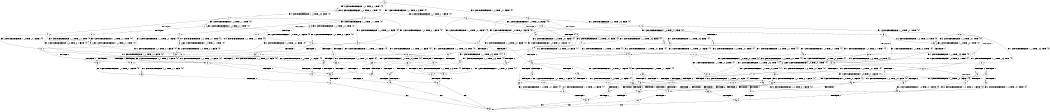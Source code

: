 digraph BCG {
size = "7, 10.5";
center = TRUE;
node [shape = circle];
0 [peripheries = 2];
0 -> 1 [label = "EX !1 !ATOMIC_EXCH_BRANCH (1, +1, TRUE, +0, 3, TRUE) !{0}"];
0 -> 2 [label = "EX !2 !ATOMIC_EXCH_BRANCH (1, +0, TRUE, +0, 1, TRUE) !{0}"];
0 -> 3 [label = "EX !0 !ATOMIC_EXCH_BRANCH (1, +1, TRUE, +1, 1, FALSE) !{0}"];
1 -> 4 [label = "TERMINATE !1"];
1 -> 5 [label = "EX !2 !ATOMIC_EXCH_BRANCH (1, +0, TRUE, +0, 1, FALSE) !{0}"];
1 -> 6 [label = "EX !0 !ATOMIC_EXCH_BRANCH (1, +1, TRUE, +1, 1, TRUE) !{0}"];
2 -> 7 [label = "EX !1 !ATOMIC_EXCH_BRANCH (1, +1, TRUE, +0, 3, TRUE) !{0}"];
2 -> 8 [label = "EX !0 !ATOMIC_EXCH_BRANCH (1, +1, TRUE, +1, 1, FALSE) !{0}"];
2 -> 2 [label = "EX !2 !ATOMIC_EXCH_BRANCH (1, +0, TRUE, +0, 1, TRUE) !{0}"];
3 -> 9 [label = "TERMINATE !0"];
3 -> 10 [label = "EX !1 !ATOMIC_EXCH_BRANCH (1, +1, TRUE, +0, 3, FALSE) !{0}"];
3 -> 11 [label = "EX !2 !ATOMIC_EXCH_BRANCH (1, +0, TRUE, +0, 1, FALSE) !{0}"];
4 -> 12 [label = "EX !2 !ATOMIC_EXCH_BRANCH (1, +0, TRUE, +0, 1, FALSE) !{0}"];
4 -> 13 [label = "EX !0 !ATOMIC_EXCH_BRANCH (1, +1, TRUE, +1, 1, TRUE) !{0}"];
5 -> 14 [label = "TERMINATE !1"];
5 -> 15 [label = "TERMINATE !2"];
5 -> 16 [label = "EX !0 !ATOMIC_EXCH_BRANCH (1, +1, TRUE, +1, 1, FALSE) !{0}"];
6 -> 17 [label = "TERMINATE !1"];
6 -> 18 [label = "EX !2 !ATOMIC_EXCH_BRANCH (1, +0, TRUE, +0, 1, FALSE) !{0}"];
6 -> 6 [label = "EX !0 !ATOMIC_EXCH_BRANCH (1, +1, TRUE, +1, 1, TRUE) !{0}"];
7 -> 19 [label = "TERMINATE !1"];
7 -> 20 [label = "EX !0 !ATOMIC_EXCH_BRANCH (1, +1, TRUE, +1, 1, TRUE) !{0}"];
7 -> 5 [label = "EX !2 !ATOMIC_EXCH_BRANCH (1, +0, TRUE, +0, 1, FALSE) !{0}"];
8 -> 21 [label = "TERMINATE !0"];
8 -> 22 [label = "EX !1 !ATOMIC_EXCH_BRANCH (1, +1, TRUE, +0, 3, FALSE) !{0}"];
8 -> 11 [label = "EX !2 !ATOMIC_EXCH_BRANCH (1, +0, TRUE, +0, 1, FALSE) !{0}"];
9 -> 23 [label = "EX !1 !ATOMIC_EXCH_BRANCH (1, +1, TRUE, +0, 3, FALSE) !{1}"];
9 -> 24 [label = "EX !2 !ATOMIC_EXCH_BRANCH (1, +0, TRUE, +0, 1, FALSE) !{1}"];
10 -> 25 [label = "TERMINATE !0"];
10 -> 26 [label = "EX !2 !ATOMIC_EXCH_BRANCH (1, +0, TRUE, +0, 1, FALSE) !{0}"];
10 -> 27 [label = "EX !1 !ATOMIC_EXCH_BRANCH (1, +0, TRUE, +1, 1, TRUE) !{0}"];
11 -> 28 [label = "TERMINATE !2"];
11 -> 29 [label = "TERMINATE !0"];
11 -> 16 [label = "EX !1 !ATOMIC_EXCH_BRANCH (1, +1, TRUE, +0, 3, TRUE) !{0}"];
12 -> 30 [label = "TERMINATE !2"];
12 -> 31 [label = "EX !0 !ATOMIC_EXCH_BRANCH (1, +1, TRUE, +1, 1, FALSE) !{0}"];
13 -> 32 [label = "EX !2 !ATOMIC_EXCH_BRANCH (1, +0, TRUE, +0, 1, FALSE) !{0}"];
13 -> 13 [label = "EX !0 !ATOMIC_EXCH_BRANCH (1, +1, TRUE, +1, 1, TRUE) !{0}"];
14 -> 30 [label = "TERMINATE !2"];
14 -> 31 [label = "EX !0 !ATOMIC_EXCH_BRANCH (1, +1, TRUE, +1, 1, FALSE) !{0}"];
15 -> 30 [label = "TERMINATE !1"];
15 -> 33 [label = "EX !0 !ATOMIC_EXCH_BRANCH (1, +1, TRUE, +1, 1, FALSE) !{0}"];
16 -> 34 [label = "TERMINATE !1"];
16 -> 35 [label = "TERMINATE !2"];
16 -> 36 [label = "TERMINATE !0"];
17 -> 32 [label = "EX !2 !ATOMIC_EXCH_BRANCH (1, +0, TRUE, +0, 1, FALSE) !{0}"];
17 -> 13 [label = "EX !0 !ATOMIC_EXCH_BRANCH (1, +1, TRUE, +1, 1, TRUE) !{0}"];
18 -> 37 [label = "TERMINATE !1"];
18 -> 38 [label = "TERMINATE !2"];
18 -> 16 [label = "EX !0 !ATOMIC_EXCH_BRANCH (1, +1, TRUE, +1, 1, FALSE) !{0}"];
19 -> 39 [label = "EX !0 !ATOMIC_EXCH_BRANCH (1, +1, TRUE, +1, 1, TRUE) !{0}"];
19 -> 12 [label = "EX !2 !ATOMIC_EXCH_BRANCH (1, +0, TRUE, +0, 1, FALSE) !{0}"];
20 -> 40 [label = "TERMINATE !1"];
20 -> 18 [label = "EX !2 !ATOMIC_EXCH_BRANCH (1, +0, TRUE, +0, 1, FALSE) !{0}"];
20 -> 20 [label = "EX !0 !ATOMIC_EXCH_BRANCH (1, +1, TRUE, +1, 1, TRUE) !{0}"];
21 -> 41 [label = "EX !1 !ATOMIC_EXCH_BRANCH (1, +1, TRUE, +0, 3, FALSE) !{1}"];
21 -> 24 [label = "EX !2 !ATOMIC_EXCH_BRANCH (1, +0, TRUE, +0, 1, FALSE) !{1}"];
22 -> 42 [label = "TERMINATE !0"];
22 -> 26 [label = "EX !2 !ATOMIC_EXCH_BRANCH (1, +0, TRUE, +0, 1, FALSE) !{0}"];
22 -> 43 [label = "EX !1 !ATOMIC_EXCH_BRANCH (1, +0, TRUE, +1, 1, TRUE) !{0}"];
23 -> 44 [label = "EX !2 !ATOMIC_EXCH_BRANCH (1, +0, TRUE, +0, 1, FALSE) !{1}"];
23 -> 45 [label = "EX !1 !ATOMIC_EXCH_BRANCH (1, +0, TRUE, +1, 1, TRUE) !{1}"];
24 -> 46 [label = "TERMINATE !2"];
24 -> 47 [label = "EX !1 !ATOMIC_EXCH_BRANCH (1, +1, TRUE, +0, 3, TRUE) !{1}"];
25 -> 44 [label = "EX !2 !ATOMIC_EXCH_BRANCH (1, +0, TRUE, +0, 1, FALSE) !{1}"];
25 -> 45 [label = "EX !1 !ATOMIC_EXCH_BRANCH (1, +0, TRUE, +1, 1, TRUE) !{1}"];
26 -> 48 [label = "TERMINATE !2"];
26 -> 49 [label = "TERMINATE !0"];
26 -> 50 [label = "EX !1 !ATOMIC_EXCH_BRANCH (1, +0, TRUE, +1, 1, FALSE) !{0}"];
27 -> 51 [label = "TERMINATE !0"];
27 -> 52 [label = "EX !2 !ATOMIC_EXCH_BRANCH (1, +0, TRUE, +0, 1, TRUE) !{0}"];
27 -> 53 [label = "EX !1 !ATOMIC_EXCH_BRANCH (1, +1, TRUE, +0, 3, TRUE) !{0}"];
28 -> 54 [label = "TERMINATE !0"];
28 -> 33 [label = "EX !1 !ATOMIC_EXCH_BRANCH (1, +1, TRUE, +0, 3, TRUE) !{0}"];
29 -> 46 [label = "TERMINATE !2"];
29 -> 47 [label = "EX !1 !ATOMIC_EXCH_BRANCH (1, +1, TRUE, +0, 3, TRUE) !{1}"];
30 -> 55 [label = "EX !0 !ATOMIC_EXCH_BRANCH (1, +1, TRUE, +1, 1, FALSE) !{0}"];
31 -> 56 [label = "TERMINATE !2"];
31 -> 57 [label = "TERMINATE !0"];
32 -> 58 [label = "TERMINATE !2"];
32 -> 31 [label = "EX !0 !ATOMIC_EXCH_BRANCH (1, +1, TRUE, +1, 1, FALSE) !{0}"];
33 -> 56 [label = "TERMINATE !1"];
33 -> 59 [label = "TERMINATE !0"];
34 -> 56 [label = "TERMINATE !2"];
34 -> 57 [label = "TERMINATE !0"];
35 -> 56 [label = "TERMINATE !1"];
35 -> 59 [label = "TERMINATE !0"];
36 -> 60 [label = "TERMINATE !1"];
36 -> 61 [label = "TERMINATE !2"];
37 -> 58 [label = "TERMINATE !2"];
37 -> 31 [label = "EX !0 !ATOMIC_EXCH_BRANCH (1, +1, TRUE, +1, 1, FALSE) !{0}"];
38 -> 58 [label = "TERMINATE !1"];
38 -> 33 [label = "EX !0 !ATOMIC_EXCH_BRANCH (1, +1, TRUE, +1, 1, FALSE) !{0}"];
39 -> 32 [label = "EX !2 !ATOMIC_EXCH_BRANCH (1, +0, TRUE, +0, 1, FALSE) !{0}"];
39 -> 39 [label = "EX !0 !ATOMIC_EXCH_BRANCH (1, +1, TRUE, +1, 1, TRUE) !{0}"];
40 -> 32 [label = "EX !2 !ATOMIC_EXCH_BRANCH (1, +0, TRUE, +0, 1, FALSE) !{0}"];
40 -> 39 [label = "EX !0 !ATOMIC_EXCH_BRANCH (1, +1, TRUE, +1, 1, TRUE) !{0}"];
41 -> 44 [label = "EX !2 !ATOMIC_EXCH_BRANCH (1, +0, TRUE, +0, 1, FALSE) !{1}"];
41 -> 62 [label = "EX !1 !ATOMIC_EXCH_BRANCH (1, +0, TRUE, +1, 1, TRUE) !{1}"];
42 -> 44 [label = "EX !2 !ATOMIC_EXCH_BRANCH (1, +0, TRUE, +0, 1, FALSE) !{1}"];
42 -> 62 [label = "EX !1 !ATOMIC_EXCH_BRANCH (1, +0, TRUE, +1, 1, TRUE) !{1}"];
43 -> 63 [label = "TERMINATE !0"];
43 -> 52 [label = "EX !2 !ATOMIC_EXCH_BRANCH (1, +0, TRUE, +0, 1, TRUE) !{0}"];
43 -> 64 [label = "EX !1 !ATOMIC_EXCH_BRANCH (1, +1, TRUE, +0, 3, TRUE) !{0}"];
44 -> 65 [label = "TERMINATE !2"];
44 -> 66 [label = "EX !1 !ATOMIC_EXCH_BRANCH (1, +0, TRUE, +1, 1, FALSE) !{1}"];
45 -> 67 [label = "EX !2 !ATOMIC_EXCH_BRANCH (1, +0, TRUE, +0, 1, TRUE) !{1}"];
45 -> 68 [label = "EX !1 !ATOMIC_EXCH_BRANCH (1, +1, TRUE, +0, 3, TRUE) !{1}"];
46 -> 69 [label = "EX !1 !ATOMIC_EXCH_BRANCH (1, +1, TRUE, +0, 3, TRUE) !{1}"];
47 -> 60 [label = "TERMINATE !1"];
47 -> 61 [label = "TERMINATE !2"];
48 -> 70 [label = "TERMINATE !0"];
48 -> 71 [label = "EX !1 !ATOMIC_EXCH_BRANCH (1, +0, TRUE, +1, 1, FALSE) !{0}"];
49 -> 65 [label = "TERMINATE !2"];
49 -> 66 [label = "EX !1 !ATOMIC_EXCH_BRANCH (1, +0, TRUE, +1, 1, FALSE) !{1}"];
50 -> 72 [label = "TERMINATE !1"];
50 -> 73 [label = "TERMINATE !2"];
50 -> 74 [label = "TERMINATE !0"];
51 -> 67 [label = "EX !2 !ATOMIC_EXCH_BRANCH (1, +0, TRUE, +0, 1, TRUE) !{1}"];
51 -> 68 [label = "EX !1 !ATOMIC_EXCH_BRANCH (1, +1, TRUE, +0, 3, TRUE) !{1}"];
52 -> 63 [label = "TERMINATE !0"];
52 -> 52 [label = "EX !2 !ATOMIC_EXCH_BRANCH (1, +0, TRUE, +0, 1, TRUE) !{0}"];
52 -> 64 [label = "EX !1 !ATOMIC_EXCH_BRANCH (1, +1, TRUE, +0, 3, TRUE) !{0}"];
53 -> 75 [label = "TERMINATE !1"];
53 -> 76 [label = "TERMINATE !0"];
53 -> 77 [label = "EX !2 !ATOMIC_EXCH_BRANCH (1, +0, TRUE, +0, 1, FALSE) !{0}"];
54 -> 69 [label = "EX !1 !ATOMIC_EXCH_BRANCH (1, +1, TRUE, +0, 3, TRUE) !{1}"];
55 -> 78 [label = "TERMINATE !0"];
56 -> 78 [label = "TERMINATE !0"];
57 -> 79 [label = "TERMINATE !2"];
58 -> 55 [label = "EX !0 !ATOMIC_EXCH_BRANCH (1, +1, TRUE, +1, 1, FALSE) !{0}"];
59 -> 80 [label = "TERMINATE !1"];
60 -> 79 [label = "TERMINATE !2"];
61 -> 80 [label = "TERMINATE !1"];
62 -> 67 [label = "EX !2 !ATOMIC_EXCH_BRANCH (1, +0, TRUE, +0, 1, TRUE) !{1}"];
62 -> 81 [label = "EX !1 !ATOMIC_EXCH_BRANCH (1, +1, TRUE, +0, 3, TRUE) !{1}"];
63 -> 67 [label = "EX !2 !ATOMIC_EXCH_BRANCH (1, +0, TRUE, +0, 1, TRUE) !{1}"];
63 -> 81 [label = "EX !1 !ATOMIC_EXCH_BRANCH (1, +1, TRUE, +0, 3, TRUE) !{1}"];
64 -> 82 [label = "TERMINATE !1"];
64 -> 83 [label = "TERMINATE !0"];
64 -> 77 [label = "EX !2 !ATOMIC_EXCH_BRANCH (1, +0, TRUE, +0, 1, FALSE) !{0}"];
65 -> 84 [label = "EX !1 !ATOMIC_EXCH_BRANCH (1, +0, TRUE, +1, 1, FALSE) !{1}"];
66 -> 85 [label = "TERMINATE !1"];
66 -> 86 [label = "TERMINATE !2"];
67 -> 67 [label = "EX !2 !ATOMIC_EXCH_BRANCH (1, +0, TRUE, +0, 1, TRUE) !{1}"];
67 -> 81 [label = "EX !1 !ATOMIC_EXCH_BRANCH (1, +1, TRUE, +0, 3, TRUE) !{1}"];
68 -> 87 [label = "TERMINATE !1"];
68 -> 88 [label = "EX !2 !ATOMIC_EXCH_BRANCH (1, +0, TRUE, +0, 1, FALSE) !{1}"];
69 -> 80 [label = "TERMINATE !1"];
70 -> 84 [label = "EX !1 !ATOMIC_EXCH_BRANCH (1, +0, TRUE, +1, 1, FALSE) !{1}"];
71 -> 89 [label = "TERMINATE !1"];
71 -> 90 [label = "TERMINATE !0"];
72 -> 89 [label = "TERMINATE !2"];
72 -> 91 [label = "TERMINATE !0"];
73 -> 89 [label = "TERMINATE !1"];
73 -> 90 [label = "TERMINATE !0"];
74 -> 85 [label = "TERMINATE !1"];
74 -> 86 [label = "TERMINATE !2"];
75 -> 92 [label = "TERMINATE !0"];
75 -> 93 [label = "EX !2 !ATOMIC_EXCH_BRANCH (1, +0, TRUE, +0, 1, FALSE) !{0}"];
76 -> 87 [label = "TERMINATE !1"];
76 -> 88 [label = "EX !2 !ATOMIC_EXCH_BRANCH (1, +0, TRUE, +0, 1, FALSE) !{1}"];
77 -> 72 [label = "TERMINATE !1"];
77 -> 73 [label = "TERMINATE !2"];
77 -> 74 [label = "TERMINATE !0"];
78 -> 94 [label = "exit"];
79 -> 94 [label = "exit"];
80 -> 94 [label = "exit"];
81 -> 95 [label = "TERMINATE !1"];
81 -> 88 [label = "EX !2 !ATOMIC_EXCH_BRANCH (1, +0, TRUE, +0, 1, FALSE) !{1}"];
82 -> 96 [label = "TERMINATE !0"];
82 -> 93 [label = "EX !2 !ATOMIC_EXCH_BRANCH (1, +0, TRUE, +0, 1, FALSE) !{0}"];
83 -> 95 [label = "TERMINATE !1"];
83 -> 88 [label = "EX !2 !ATOMIC_EXCH_BRANCH (1, +0, TRUE, +0, 1, FALSE) !{1}"];
84 -> 97 [label = "TERMINATE !1"];
85 -> 98 [label = "TERMINATE !2"];
86 -> 97 [label = "TERMINATE !1"];
87 -> 99 [label = "EX !2 !ATOMIC_EXCH_BRANCH (1, +0, TRUE, +0, 1, FALSE) !{2}"];
88 -> 85 [label = "TERMINATE !1"];
88 -> 86 [label = "TERMINATE !2"];
89 -> 100 [label = "TERMINATE !0"];
90 -> 97 [label = "TERMINATE !1"];
91 -> 98 [label = "TERMINATE !2"];
92 -> 99 [label = "EX !2 !ATOMIC_EXCH_BRANCH (1, +0, TRUE, +0, 1, FALSE) !{2}"];
93 -> 89 [label = "TERMINATE !2"];
93 -> 91 [label = "TERMINATE !0"];
95 -> 99 [label = "EX !2 !ATOMIC_EXCH_BRANCH (1, +0, TRUE, +0, 1, FALSE) !{2}"];
96 -> 99 [label = "EX !2 !ATOMIC_EXCH_BRANCH (1, +0, TRUE, +0, 1, FALSE) !{2}"];
97 -> 94 [label = "exit"];
98 -> 94 [label = "exit"];
99 -> 98 [label = "TERMINATE !2"];
100 -> 94 [label = "exit"];
}
